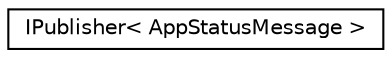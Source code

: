 digraph "Graphical Class Hierarchy"
{
 // LATEX_PDF_SIZE
  edge [fontname="Helvetica",fontsize="10",labelfontname="Helvetica",labelfontsize="10"];
  node [fontname="Helvetica",fontsize="10",shape=record];
  rankdir="LR";
  Node0 [label="IPublisher\< AppStatusMessage \>",height=0.2,width=0.4,color="black", fillcolor="white", style="filled",URL="$classIPublisher.html",tooltip=" "];
}
